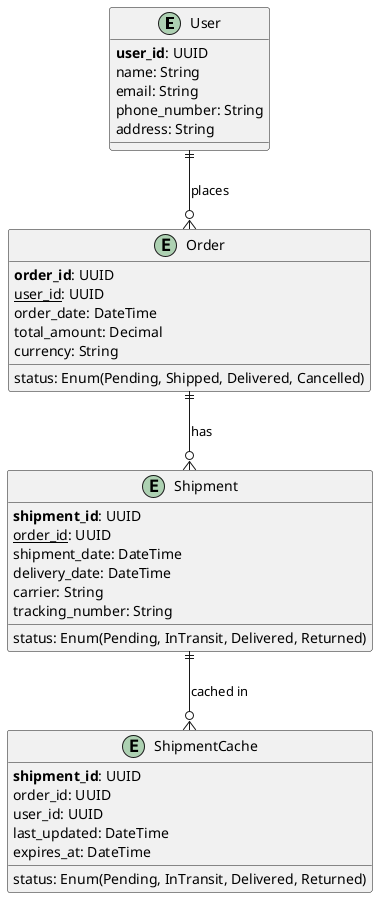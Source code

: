 @startuml
!define primary_key(x) <b>x</b>
!define foreign_key(x) <u>x</u>

' Shipment Service for E-commerce Application with Redis Caching

entity User {
    primary_key(user_id): UUID
    name: String
    email: String
    phone_number: String
    address: String
}

entity Order {
    primary_key(order_id): UUID
    foreign_key(user_id): UUID
    order_date: DateTime
    total_amount: Decimal
    currency: String
    status: Enum(Pending, Shipped, Delivered, Cancelled)
}

entity Shipment {
    primary_key(shipment_id): UUID
    foreign_key(order_id): UUID
    shipment_date: DateTime
    delivery_date: DateTime
    carrier: String
    tracking_number: String
    status: Enum(Pending, InTransit, Delivered, Returned)
}

entity ShipmentCache {
    primary_key(shipment_id): UUID
    order_id: UUID
    user_id: UUID
    status: Enum(Pending, InTransit, Delivered, Returned)
    last_updated: DateTime
    expires_at: DateTime
}

' Relationships
User ||--o{ Order : "places"
Order ||--o{ Shipment : "has"
Shipment ||--o{ ShipmentCache : "cached in"
@enduml
